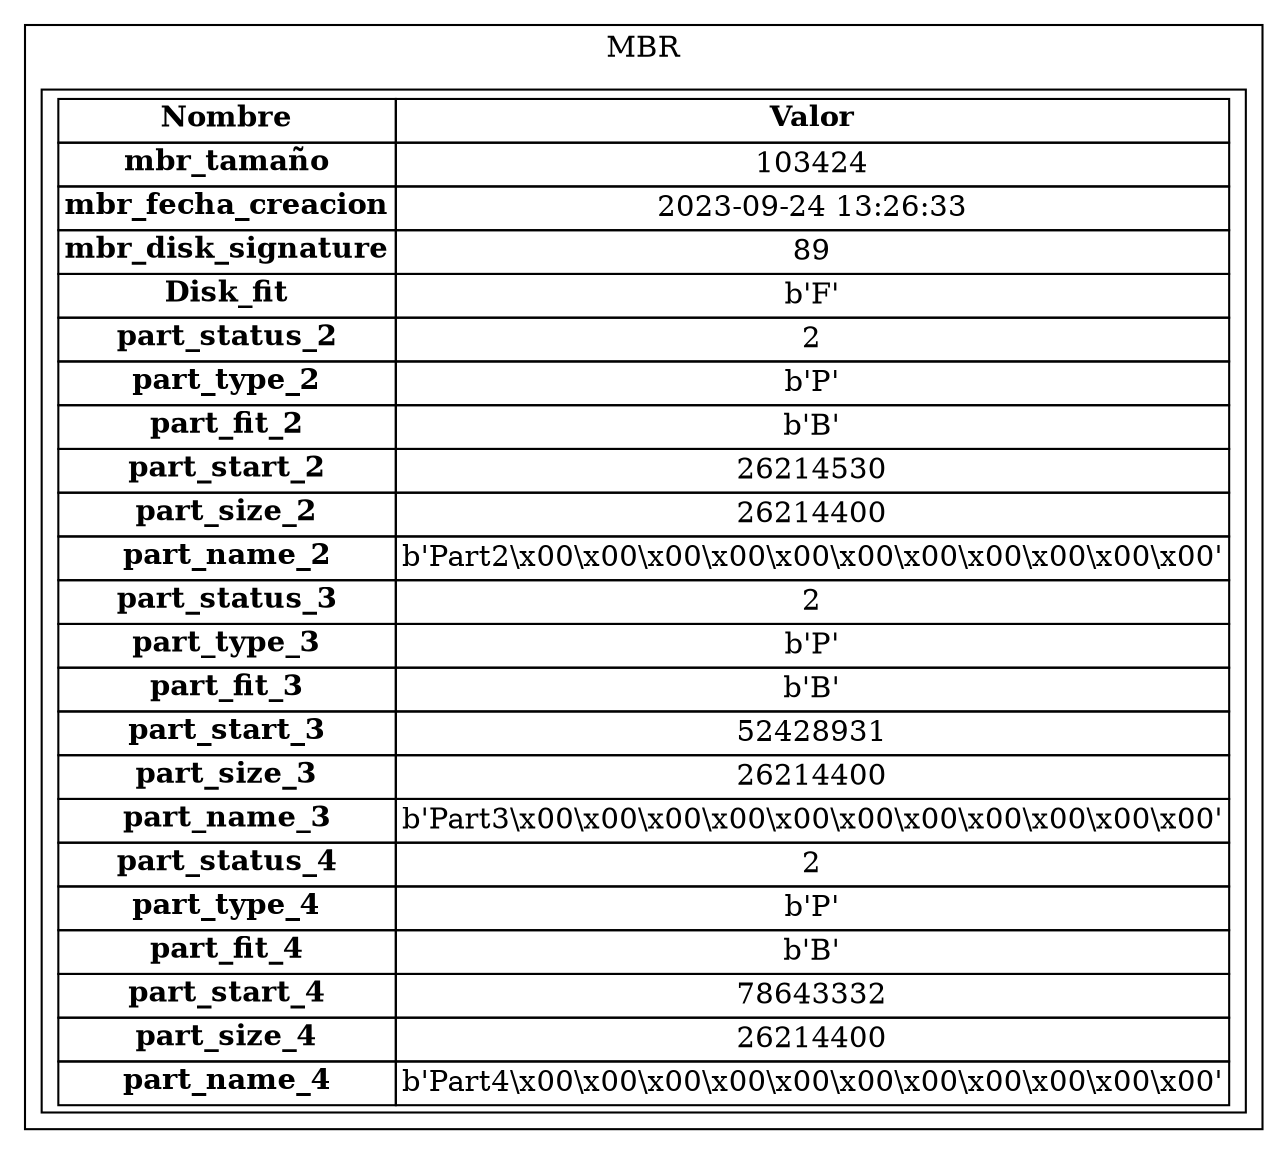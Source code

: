 digraph G {
subgraph cluster{
 label="MBR"
tbl[shape=box,label=<
<table border='0' cellborder='1' cellspacing='0' width='300' height='200'>
<tr>  <td width='150'> <b>Nombre</b> </td> <td width='150'> <b>Valor</b> </td>  </tr>
<tr>  <td><b>mbr_tamaño</b></td><td>103424</td>  </tr>
<tr>  <td><b>mbr_fecha_creacion</b></td> <td>2023-09-24 13:26:33</td>  </tr>
<tr>  <td><b>mbr_disk_signature</b></td> <td>89</td>  </tr>
<tr>  <td><b>Disk_fit</b></td> <td>b'F'</td>  </tr>
<tr>  <td><b>part_status_2</b></td> <td>2</td>  </tr>
<tr>  <td><b>part_type_2</b></td> <td>b'P'</td>  </tr>
<tr>  <td><b>part_fit_2</b></td> <td>b'B'</td>  </tr>
<tr>  <td><b>part_start_2</b></td> <td>26214530</td>  </tr>
<tr>  <td><b>part_size_2</b></td> <td>26214400</td>  </tr>
<tr>  <td><b>part_name_2</b></td> <td>b'Part2\x00\x00\x00\x00\x00\x00\x00\x00\x00\x00\x00'</td>  </tr>
<tr>  <td><b>part_status_3</b></td> <td>2</td>  </tr>
<tr>  <td><b>part_type_3</b></td> <td>b'P'</td>  </tr>
<tr>  <td><b>part_fit_3</b></td> <td>b'B'</td>  </tr>
<tr>  <td><b>part_start_3</b></td> <td>52428931</td>  </tr>
<tr>  <td><b>part_size_3</b></td> <td>26214400</td>  </tr>
<tr>  <td><b>part_name_3</b></td> <td>b'Part3\x00\x00\x00\x00\x00\x00\x00\x00\x00\x00\x00'</td>  </tr>
<tr>  <td><b>part_status_4</b></td> <td>2</td>  </tr>
<tr>  <td><b>part_type_4</b></td> <td>b'P'</td>  </tr>
<tr>  <td><b>part_fit_4</b></td> <td>b'B'</td>  </tr>
<tr>  <td><b>part_start_4</b></td> <td>78643332</td>  </tr>
<tr>  <td><b>part_size_4</b></td> <td>26214400</td>  </tr>
<tr>  <td><b>part_name_4</b></td> <td>b'Part4\x00\x00\x00\x00\x00\x00\x00\x00\x00\x00\x00'</td>  </tr>
</table>
>];
}
}
